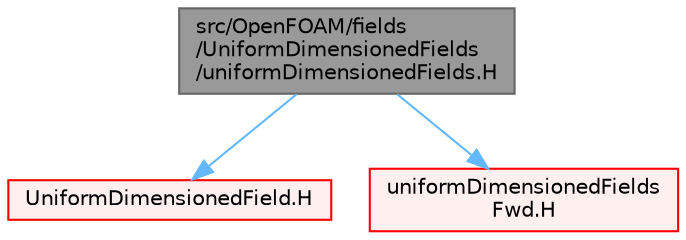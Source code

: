 digraph "src/OpenFOAM/fields/UniformDimensionedFields/uniformDimensionedFields.H"
{
 // LATEX_PDF_SIZE
  bgcolor="transparent";
  edge [fontname=Helvetica,fontsize=10,labelfontname=Helvetica,labelfontsize=10];
  node [fontname=Helvetica,fontsize=10,shape=box,height=0.2,width=0.4];
  Node1 [id="Node000001",label="src/OpenFOAM/fields\l/UniformDimensionedFields\l/uniformDimensionedFields.H",height=0.2,width=0.4,color="gray40", fillcolor="grey60", style="filled", fontcolor="black",tooltip="Various UniformDimensionedField types."];
  Node1 -> Node2 [id="edge1_Node000001_Node000002",color="steelblue1",style="solid",tooltip=" "];
  Node2 [id="Node000002",label="UniformDimensionedField.H",height=0.2,width=0.4,color="red", fillcolor="#FFF0F0", style="filled",URL="$UniformDimensionedField_8H.html",tooltip=" "];
  Node1 -> Node205 [id="edge2_Node000001_Node000205",color="steelblue1",style="solid",tooltip=" "];
  Node205 [id="Node000205",label="uniformDimensionedFields\lFwd.H",height=0.2,width=0.4,color="red", fillcolor="#FFF0F0", style="filled",URL="$uniformDimensionedFieldsFwd_8H.html",tooltip="Forwards for various UniformDimensionedField types, and their file-type characteristics."];
}
